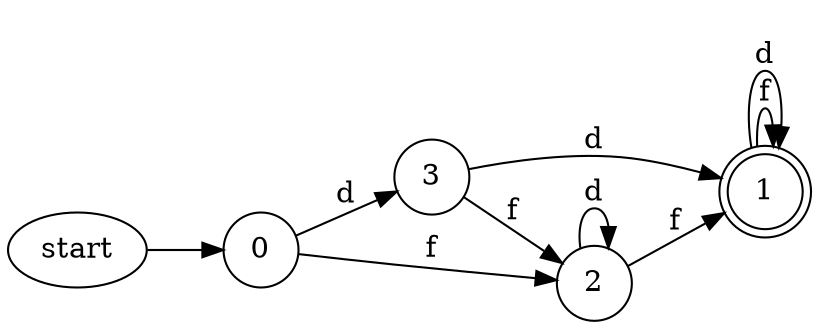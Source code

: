 digraph DFA {
  rankdir=LR;
  "1" [shape=doublecircle];
  "3" [shape=circle];
  "2" [shape=circle];
  "0" [shape=circle];
  start -> "0";
  "1" -> "1" [label="f"];
  "1" -> "1" [label="d"];
  "0" -> "2" [label="f"];
  "0" -> "3" [label="d"];
  "3" -> "2" [label="f"];
  "3" -> "1" [label="d"];
  "2" -> "1" [label="f"];
  "2" -> "2" [label="d"];
}


